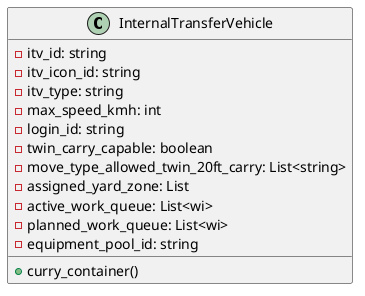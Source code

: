 @startuml

class InternalTransferVehicle {
    - itv_id: string
    - itv_icon_id: string
    - itv_type: string
    - max_speed_kmh: int
    - login_id: string
    - twin_carry_capable: boolean
    - move_type_allowed_twin_20ft_carry: List<string>
    - assigned_yard_zone: List
    - active_work_queue: List<wi>
    - planned_work_queue: List<wi>
    - equipment_pool_id: string

    + curry_container()
}

@enduml